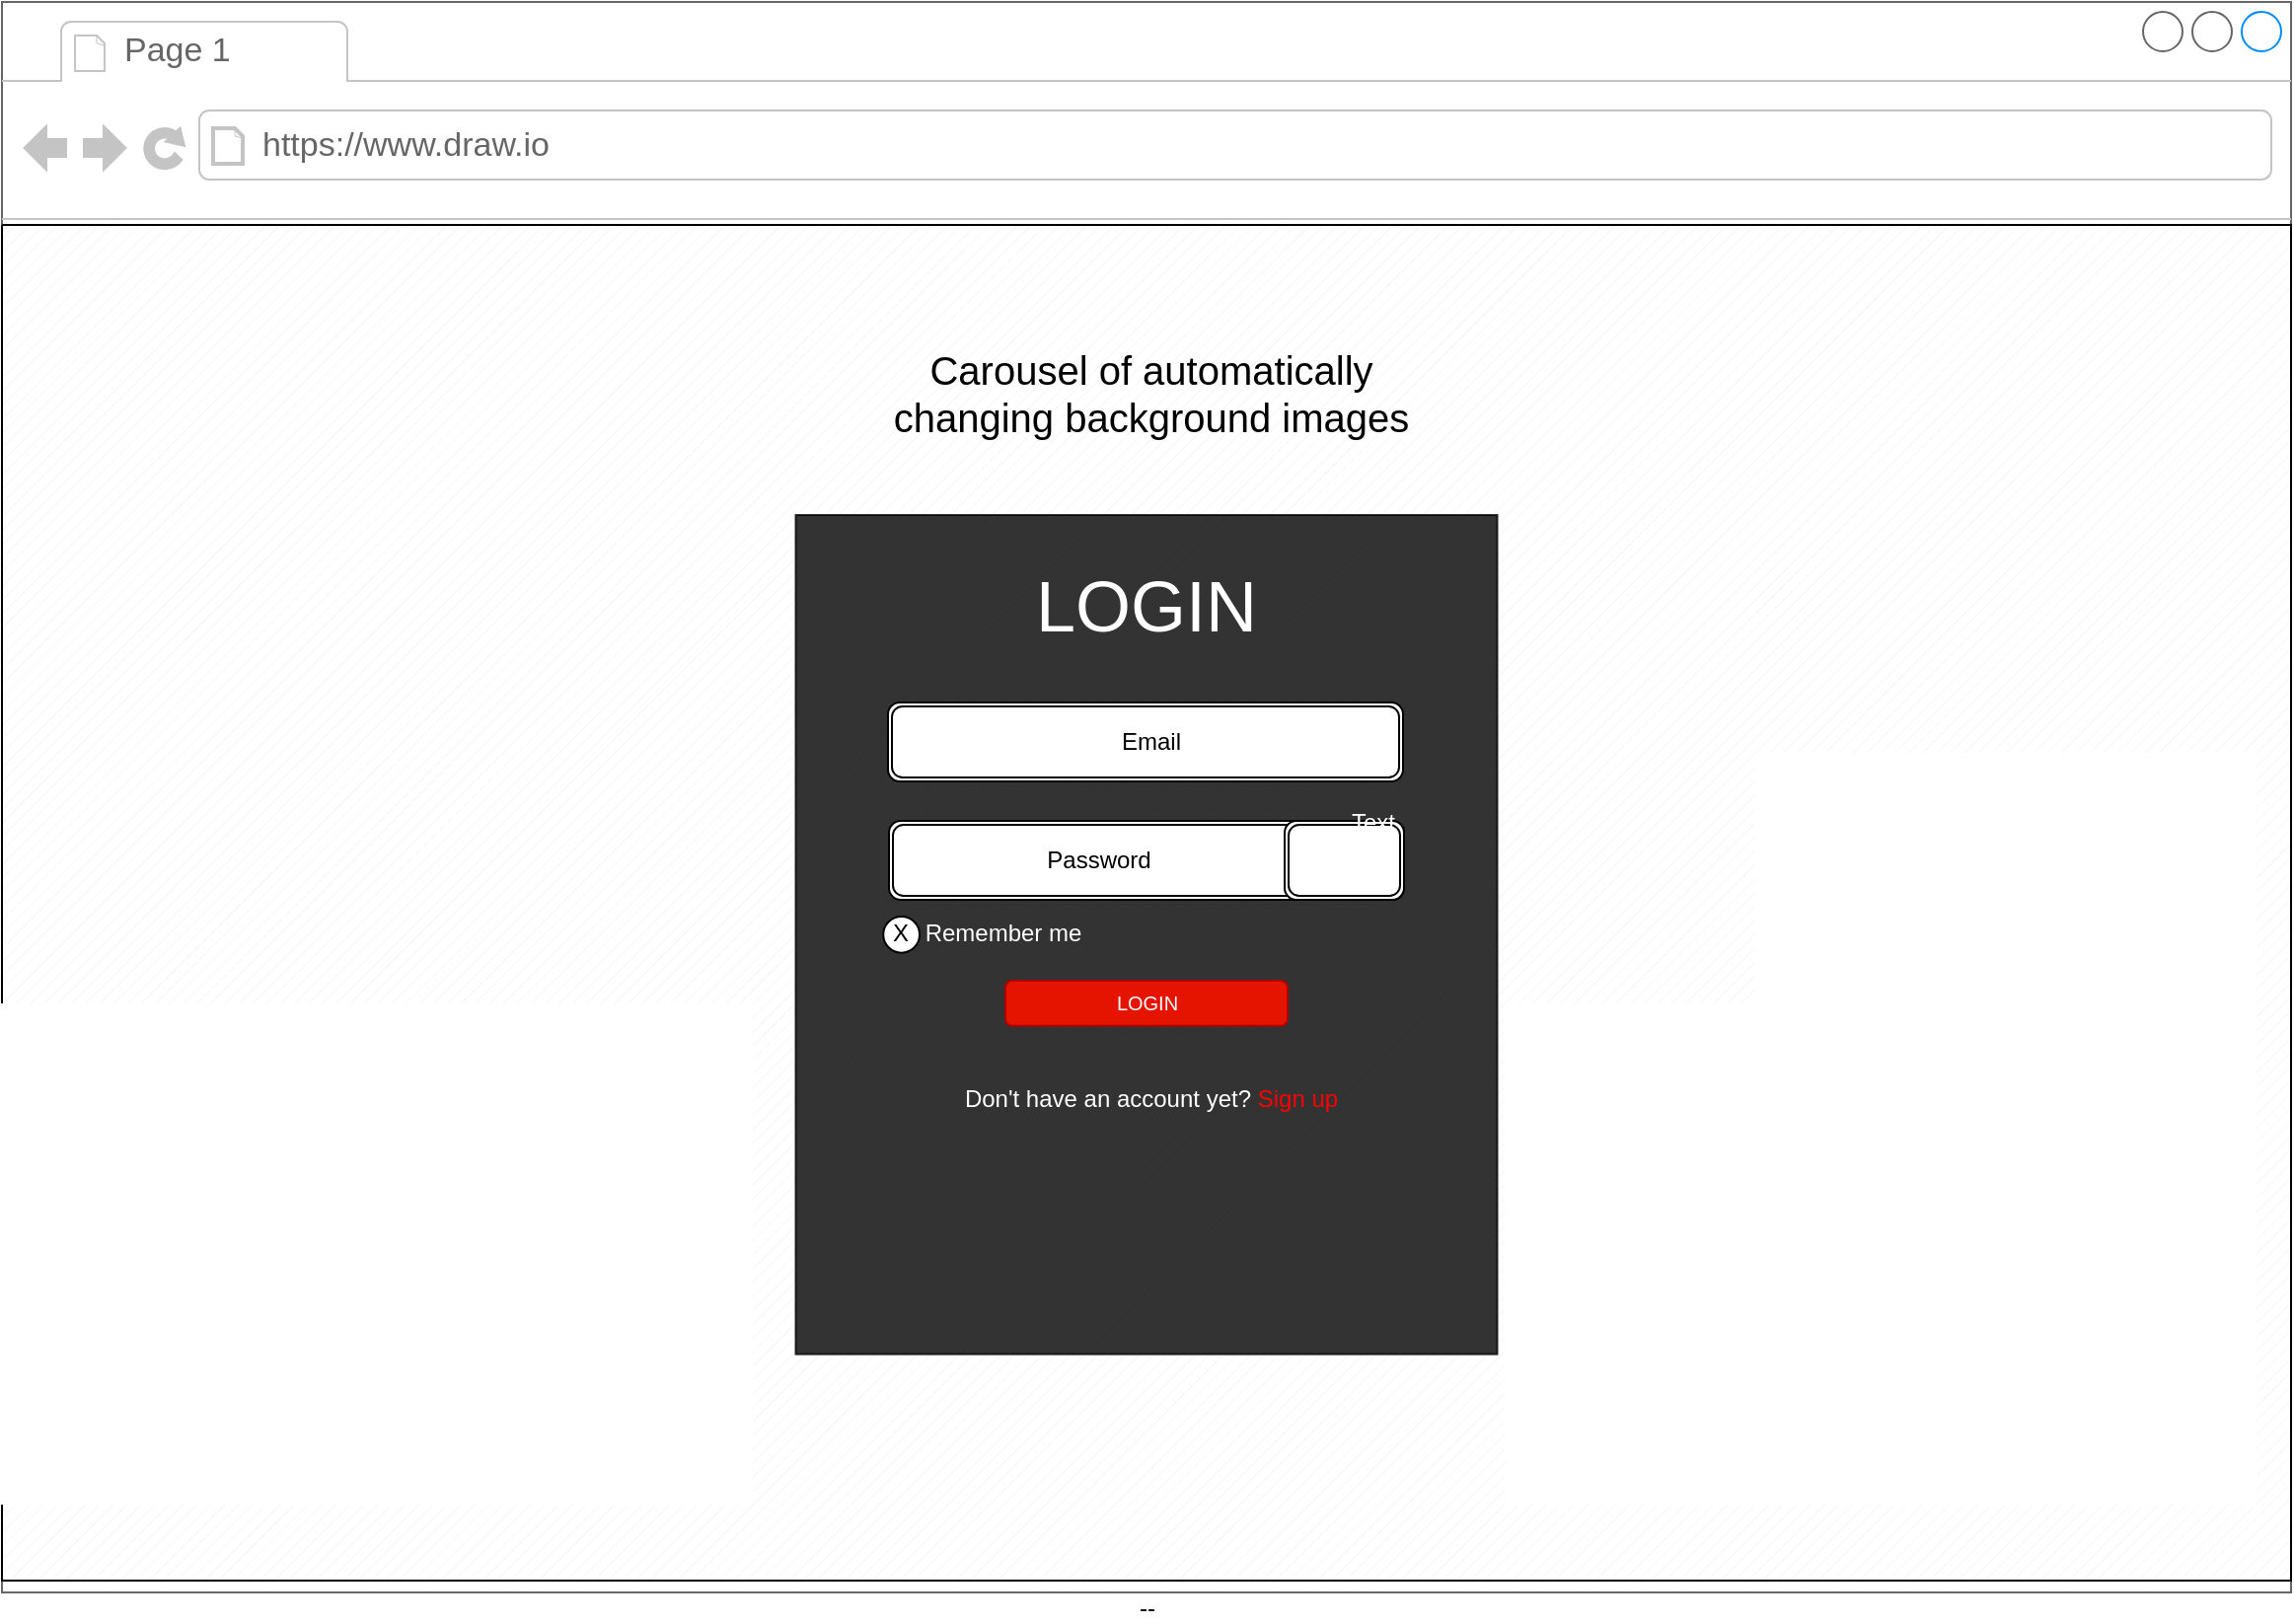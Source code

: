 <mxfile version="13.8.8" type="device"><diagram id="qc47GgD-49uNKkNRnJAU" name="Page-1"><mxGraphModel dx="1730" dy="913" grid="1" gridSize="10" guides="0" tooltips="1" connect="1" arrows="1" fold="1" page="1" pageScale="1" pageWidth="1169" pageHeight="827" math="0" shadow="0"><root><mxCell id="0"/><mxCell id="1" parent="0"/><mxCell id="By01Bm9PqwNirrZu6D-P-3" value="" style="strokeWidth=1;shadow=0;dashed=0;align=center;html=1;shape=mxgraph.mockup.containers.browserWindow;rSize=0;strokeColor=#666666;strokeColor2=#008cff;strokeColor3=#c4c4c4;mainText=,;recursiveResize=0;fontColor=#FFFFFF;" vertex="1" parent="1"><mxGeometry x="5" y="4" width="1160" height="806" as="geometry"/></mxCell><mxCell id="By01Bm9PqwNirrZu6D-P-4" value="Page 1" style="strokeWidth=1;shadow=0;dashed=0;align=center;html=1;shape=mxgraph.mockup.containers.anchor;fontSize=17;fontColor=#666666;align=left;" vertex="1" parent="By01Bm9PqwNirrZu6D-P-3"><mxGeometry x="60" y="12" width="110" height="26" as="geometry"/></mxCell><mxCell id="By01Bm9PqwNirrZu6D-P-5" value="https://www.draw.io" style="strokeWidth=1;shadow=0;dashed=0;align=center;html=1;shape=mxgraph.mockup.containers.anchor;rSize=0;fontSize=17;fontColor=#666666;align=left;" vertex="1" parent="By01Bm9PqwNirrZu6D-P-3"><mxGeometry x="130" y="60" width="250" height="26" as="geometry"/></mxCell><mxCell id="By01Bm9PqwNirrZu6D-P-6" value="--" style="verticalLabelPosition=bottom;verticalAlign=top;html=1;shape=mxgraph.basic.patternFillRect;fillStyle=diag;step=5;fillStrokeWidth=0.2;fillStrokeColor=#dddddd;" vertex="1" parent="By01Bm9PqwNirrZu6D-P-3"><mxGeometry y="113" width="1160" height="687" as="geometry"/></mxCell><mxCell id="By01Bm9PqwNirrZu6D-P-7" value="" style="whiteSpace=wrap;html=1;fillColor=#000000;opacity=80;" vertex="1" parent="By01Bm9PqwNirrZu6D-P-3"><mxGeometry x="402.25" y="260" width="355.5" height="425.27" as="geometry"/></mxCell><mxCell id="By01Bm9PqwNirrZu6D-P-10" value="&lt;font style=&quot;font-size: 36px&quot; color=&quot;#ffffff&quot;&gt;LOGIN&lt;/font&gt;" style="text;html=1;strokeColor=none;fillColor=none;align=center;verticalAlign=middle;whiteSpace=wrap;rounded=0;" vertex="1" parent="By01Bm9PqwNirrZu6D-P-3"><mxGeometry x="520" y="296" width="120" height="20" as="geometry"/></mxCell><mxCell id="By01Bm9PqwNirrZu6D-P-12" value="" style="shape=ext;double=1;rounded=1;whiteSpace=wrap;html=1;" vertex="1" parent="By01Bm9PqwNirrZu6D-P-3"><mxGeometry x="449" y="355" width="261" height="40" as="geometry"/></mxCell><mxCell id="By01Bm9PqwNirrZu6D-P-13" value="" style="shape=ext;double=1;rounded=1;whiteSpace=wrap;html=1;" vertex="1" parent="By01Bm9PqwNirrZu6D-P-3"><mxGeometry x="449.5" y="415" width="261" height="40" as="geometry"/></mxCell><mxCell id="By01Bm9PqwNirrZu6D-P-14" value="Email" style="text;html=1;strokeColor=none;fillColor=none;align=center;verticalAlign=middle;whiteSpace=wrap;rounded=0;" vertex="1" parent="By01Bm9PqwNirrZu6D-P-3"><mxGeometry x="465" y="365" width="235" height="20" as="geometry"/></mxCell><mxCell id="By01Bm9PqwNirrZu6D-P-15" value="Password" style="text;html=1;strokeColor=none;fillColor=none;align=center;verticalAlign=middle;whiteSpace=wrap;rounded=0;" vertex="1" parent="By01Bm9PqwNirrZu6D-P-3"><mxGeometry x="462" y="425" width="188" height="20" as="geometry"/></mxCell><mxCell id="By01Bm9PqwNirrZu6D-P-17" style="edgeStyle=none;shape=link;rounded=0;orthogonalLoop=1;jettySize=auto;html=1;exitX=0.75;exitY=0;exitDx=0;exitDy=0;entryX=0.75;entryY=1;entryDx=0;entryDy=0;strokeColor=none;" edge="1" parent="By01Bm9PqwNirrZu6D-P-3" source="By01Bm9PqwNirrZu6D-P-13" target="By01Bm9PqwNirrZu6D-P-13"><mxGeometry relative="1" as="geometry"/></mxCell><mxCell id="By01Bm9PqwNirrZu6D-P-27" value="" style="shape=ext;double=1;rounded=1;whiteSpace=wrap;html=1;" vertex="1" parent="By01Bm9PqwNirrZu6D-P-3"><mxGeometry x="650" y="415" width="60.5" height="40" as="geometry"/></mxCell><mxCell id="By01Bm9PqwNirrZu6D-P-28" value="" style="shape=image;html=1;verticalAlign=top;verticalLabelPosition=bottom;labelBackgroundColor=#ffffff;imageAspect=0;aspect=fixed;image=https://cdn4.iconfinder.com/data/icons/pictype-free-vector-icons/16/view-128.png" vertex="1" parent="By01Bm9PqwNirrZu6D-P-3"><mxGeometry x="666.25" y="421" width="28" height="28" as="geometry"/></mxCell><mxCell id="By01Bm9PqwNirrZu6D-P-30" value="LOGIN" style="rounded=1;html=1;shadow=0;dashed=0;whiteSpace=wrap;fontSize=10;fillColor=#e51400;align=center;strokeColor=#B20000;aspect=fixed;fontColor=#ffffff;" vertex="1" parent="By01Bm9PqwNirrZu6D-P-3"><mxGeometry x="508.5" y="496" width="143" height="22.88" as="geometry"/></mxCell><mxCell id="By01Bm9PqwNirrZu6D-P-33" value="Remember me" style="text;html=1;align=center;verticalAlign=middle;whiteSpace=wrap;rounded=0;fontColor=#FFFFFF;" vertex="1" parent="By01Bm9PqwNirrZu6D-P-3"><mxGeometry x="460" y="461.63" width="95" height="20" as="geometry"/></mxCell><mxCell id="By01Bm9PqwNirrZu6D-P-35" value="Don't have an account yet? &lt;font color=&quot;#ff0000&quot;&gt;Sign up&lt;/font&gt;" style="text;html=1;strokeColor=none;fillColor=none;align=center;verticalAlign=middle;whiteSpace=wrap;rounded=0;labelBackgroundColor=none;fontColor=#FFFFFF;" vertex="1" parent="By01Bm9PqwNirrZu6D-P-3"><mxGeometry x="467.25" y="546" width="230.5" height="20" as="geometry"/></mxCell><mxCell id="By01Bm9PqwNirrZu6D-P-38" value="" style="ellipse;whiteSpace=wrap;html=1;aspect=fixed;" vertex="1" parent="By01Bm9PqwNirrZu6D-P-3"><mxGeometry x="446.63" y="463.45" width="18.37" height="18.37" as="geometry"/></mxCell><mxCell id="By01Bm9PqwNirrZu6D-P-39" value="X" style="text;html=1;strokeColor=none;fillColor=none;align=center;verticalAlign=middle;whiteSpace=wrap;rounded=0;" vertex="1" parent="By01Bm9PqwNirrZu6D-P-3"><mxGeometry x="448" y="461.63" width="15" height="20" as="geometry"/></mxCell><mxCell id="By01Bm9PqwNirrZu6D-P-41" value="&lt;span style=&quot;font-size: 20px&quot;&gt;Carousel of automatically changing background images&lt;/span&gt;" style="text;html=1;strokeColor=none;fillColor=none;align=center;verticalAlign=middle;whiteSpace=wrap;rounded=0;labelBackgroundColor=none;" vertex="1" parent="By01Bm9PqwNirrZu6D-P-3"><mxGeometry x="430" y="156" width="305" height="84" as="geometry"/></mxCell><mxCell id="By01Bm9PqwNirrZu6D-P-40" value="Text" style="text;html=1;strokeColor=none;fillColor=none;align=center;verticalAlign=middle;whiteSpace=wrap;rounded=0;labelBackgroundColor=none;fontColor=#FFFFFF;" vertex="1" parent="1"><mxGeometry x="680" y="410" width="40" height="20" as="geometry"/></mxCell></root></mxGraphModel></diagram></mxfile>